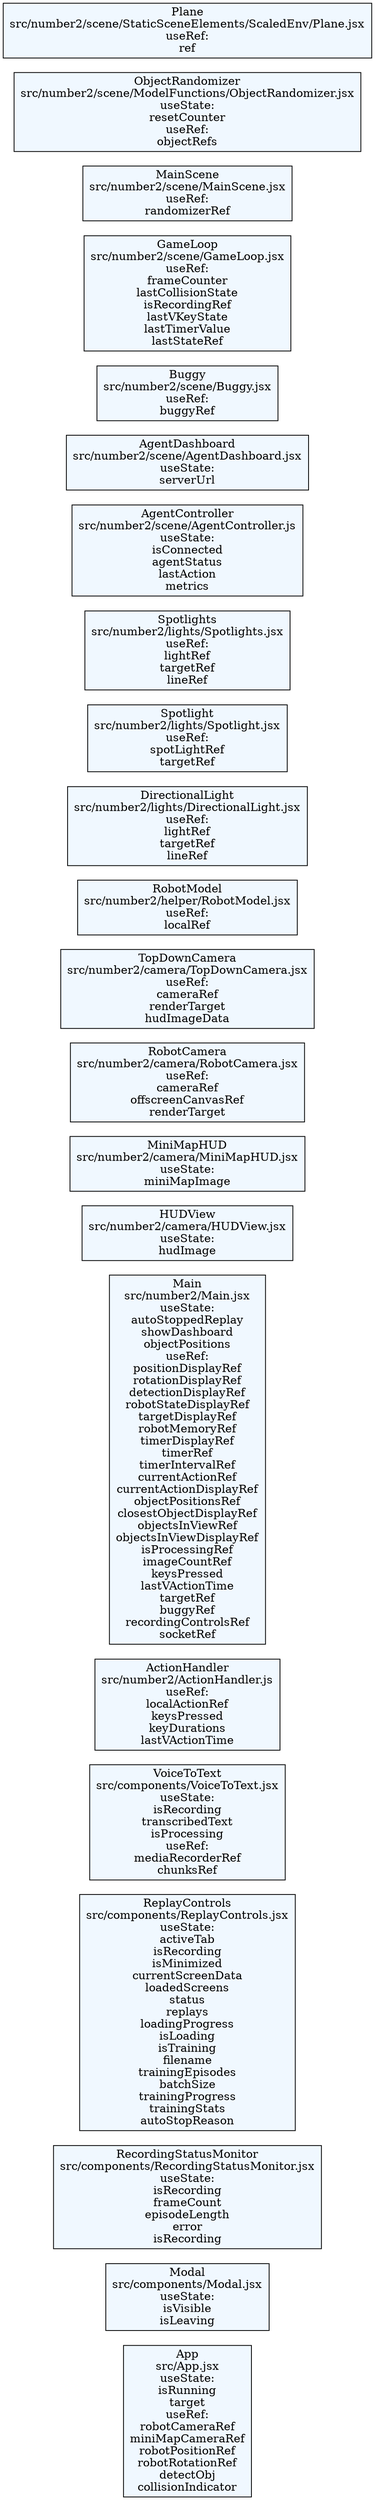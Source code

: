 digraph ReactHooks {
  rankdir=LR;
  node [shape=box, style=filled, fillcolor="#f0f8ff"];
  App [label="App\nsrc/App.jsx\nuseState:\nisRunning\ntarget\nuseRef:\nrobotCameraRef\nminiMapCameraRef\nrobotPositionRef\nrobotRotationRef\ndetectObj\ncollisionIndicator"];
  Modal [label="Modal\nsrc/components/Modal.jsx\nuseState:\nisVisible\nisLeaving"];
  RecordingStatusMonitor [label="RecordingStatusMonitor\nsrc/components/RecordingStatusMonitor.jsx\nuseState:\nisRecording\nframeCount\nepisodeLength\nerror\nisRecording"];
  ReplayControls [label="ReplayControls\nsrc/components/ReplayControls.jsx\nuseState:\nactiveTab\nisRecording\nisMinimized\ncurrentScreenData\nloadedScreens\nstatus\nreplays\nloadingProgress\nisLoading\nisTraining\nfilename\ntrainingEpisodes\nbatchSize\ntrainingProgress\ntrainingStats\nautoStopReason"];
  VoiceToText [label="VoiceToText\nsrc/components/VoiceToText.jsx\nuseState:\nisRecording\ntranscribedText\nisProcessing\nuseRef:\nmediaRecorderRef\nchunksRef"];
  ActionHandler [label="ActionHandler\nsrc/number2/ActionHandler.js\nuseRef:\nlocalActionRef\nkeysPressed\nkeyDurations\nlastVActionTime"];
  Main [label="Main\nsrc/number2/Main.jsx\nuseState:\nautoStoppedReplay\nshowDashboard\nobjectPositions\nuseRef:\npositionDisplayRef\nrotationDisplayRef\ndetectionDisplayRef\nrobotStateDisplayRef\ntargetDisplayRef\nrobotMemoryRef\ntimerDisplayRef\ntimerRef\ntimerIntervalRef\ncurrentActionRef\ncurrentActionDisplayRef\nobjectPositionsRef\nclosestObjectDisplayRef\nobjectsInViewRef\nobjectsInViewDisplayRef\nisProcessingRef\nimageCountRef\nkeysPressed\nlastVActionTime\ntargetRef\nbuggyRef\nrecordingControlsRef\nsocketRef"];
  HUDView [label="HUDView\nsrc/number2/camera/HUDView.jsx\nuseState:\nhudImage"];
  MiniMapHUD [label="MiniMapHUD\nsrc/number2/camera/MiniMapHUD.jsx\nuseState:\nminiMapImage"];
  RobotCamera [label="RobotCamera\nsrc/number2/camera/RobotCamera.jsx\nuseRef:\ncameraRef\noffscreenCanvasRef\nrenderTarget"];
  TopDownCamera [label="TopDownCamera\nsrc/number2/camera/TopDownCamera.jsx\nuseRef:\ncameraRef\nrenderTarget\nhudImageData"];
  RobotModel [label="RobotModel\nsrc/number2/helper/RobotModel.jsx\nuseRef:\nlocalRef"];
  DirectionalLight [label="DirectionalLight\nsrc/number2/lights/DirectionalLight.jsx\nuseRef:\nlightRef\ntargetRef\nlineRef"];
  Spotlight [label="Spotlight\nsrc/number2/lights/Spotlight.jsx\nuseRef:\nspotLightRef\ntargetRef"];
  Spotlights [label="Spotlights\nsrc/number2/lights/Spotlights.jsx\nuseRef:\nlightRef\ntargetRef\nlineRef"];
  AgentController [label="AgentController\nsrc/number2/scene/AgentController.js\nuseState:\nisConnected\nagentStatus\nlastAction\nmetrics"];
  AgentDashboard [label="AgentDashboard\nsrc/number2/scene/AgentDashboard.jsx\nuseState:\nserverUrl"];
  Buggy [label="Buggy\nsrc/number2/scene/Buggy.jsx\nuseRef:\nbuggyRef"];
  GameLoop [label="GameLoop\nsrc/number2/scene/GameLoop.jsx\nuseRef:\nframeCounter\nlastCollisionState\nisRecordingRef\nlastVKeyState\nlastTimerValue\nlastStateRef"];
  MainScene [label="MainScene\nsrc/number2/scene/MainScene.jsx\nuseRef:\nrandomizerRef"];
  ObjectRandomizer [label="ObjectRandomizer\nsrc/number2/scene/ModelFunctions/ObjectRandomizer.jsx\nuseState:\nresetCounter\nuseRef:\nobjectRefs"];
  Plane [label="Plane\nsrc/number2/scene/StaticSceneElements/ScaledEnv/Plane.jsx\nuseRef:\nref"];
}